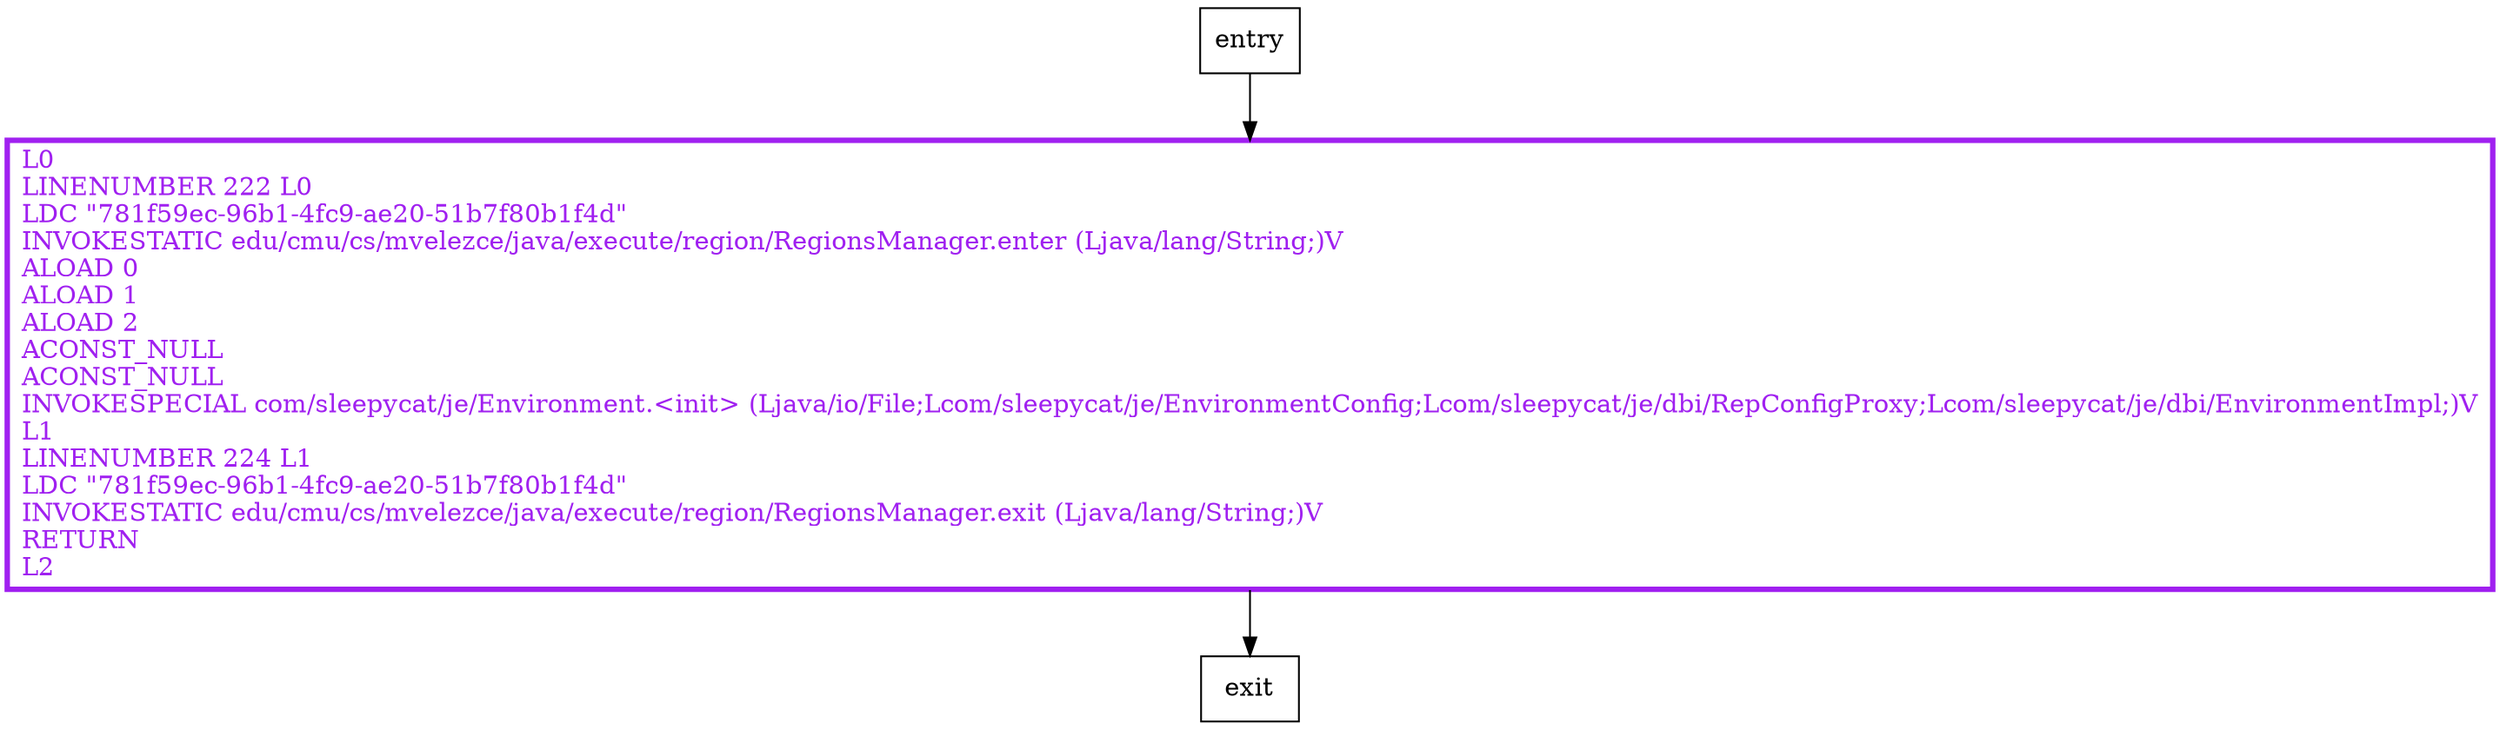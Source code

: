 digraph <init> {
node [shape=record];
1058668789 [label="L0\lLINENUMBER 222 L0\lLDC \"781f59ec-96b1-4fc9-ae20-51b7f80b1f4d\"\lINVOKESTATIC edu/cmu/cs/mvelezce/java/execute/region/RegionsManager.enter (Ljava/lang/String;)V\lALOAD 0\lALOAD 1\lALOAD 2\lACONST_NULL\lACONST_NULL\lINVOKESPECIAL com/sleepycat/je/Environment.\<init\> (Ljava/io/File;Lcom/sleepycat/je/EnvironmentConfig;Lcom/sleepycat/je/dbi/RepConfigProxy;Lcom/sleepycat/je/dbi/EnvironmentImpl;)V\lL1\lLINENUMBER 224 L1\lLDC \"781f59ec-96b1-4fc9-ae20-51b7f80b1f4d\"\lINVOKESTATIC edu/cmu/cs/mvelezce/java/execute/region/RegionsManager.exit (Ljava/lang/String;)V\lRETURN\lL2\l"];
entry;
exit;
entry -> 1058668789
1058668789 -> exit
1058668789[fontcolor="purple", penwidth=3, color="purple"];
}
